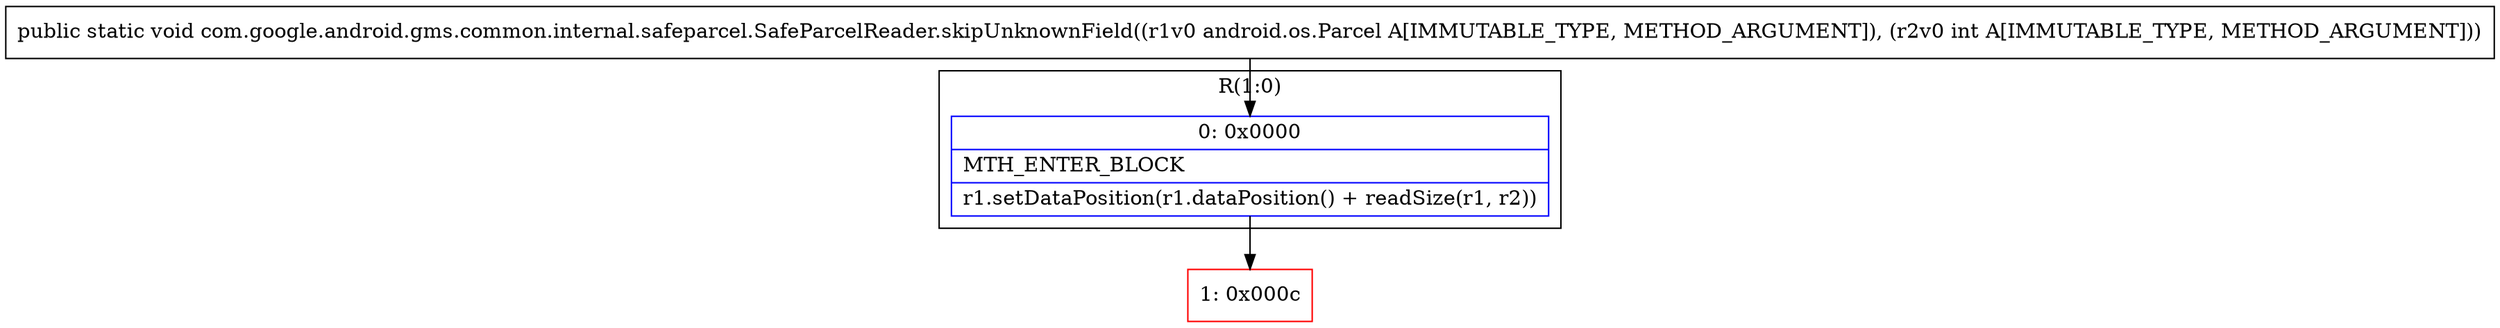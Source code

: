 digraph "CFG forcom.google.android.gms.common.internal.safeparcel.SafeParcelReader.skipUnknownField(Landroid\/os\/Parcel;I)V" {
subgraph cluster_Region_1085741627 {
label = "R(1:0)";
node [shape=record,color=blue];
Node_0 [shape=record,label="{0\:\ 0x0000|MTH_ENTER_BLOCK\l|r1.setDataPosition(r1.dataPosition() + readSize(r1, r2))\l}"];
}
Node_1 [shape=record,color=red,label="{1\:\ 0x000c}"];
MethodNode[shape=record,label="{public static void com.google.android.gms.common.internal.safeparcel.SafeParcelReader.skipUnknownField((r1v0 android.os.Parcel A[IMMUTABLE_TYPE, METHOD_ARGUMENT]), (r2v0 int A[IMMUTABLE_TYPE, METHOD_ARGUMENT])) }"];
MethodNode -> Node_0;
Node_0 -> Node_1;
}

